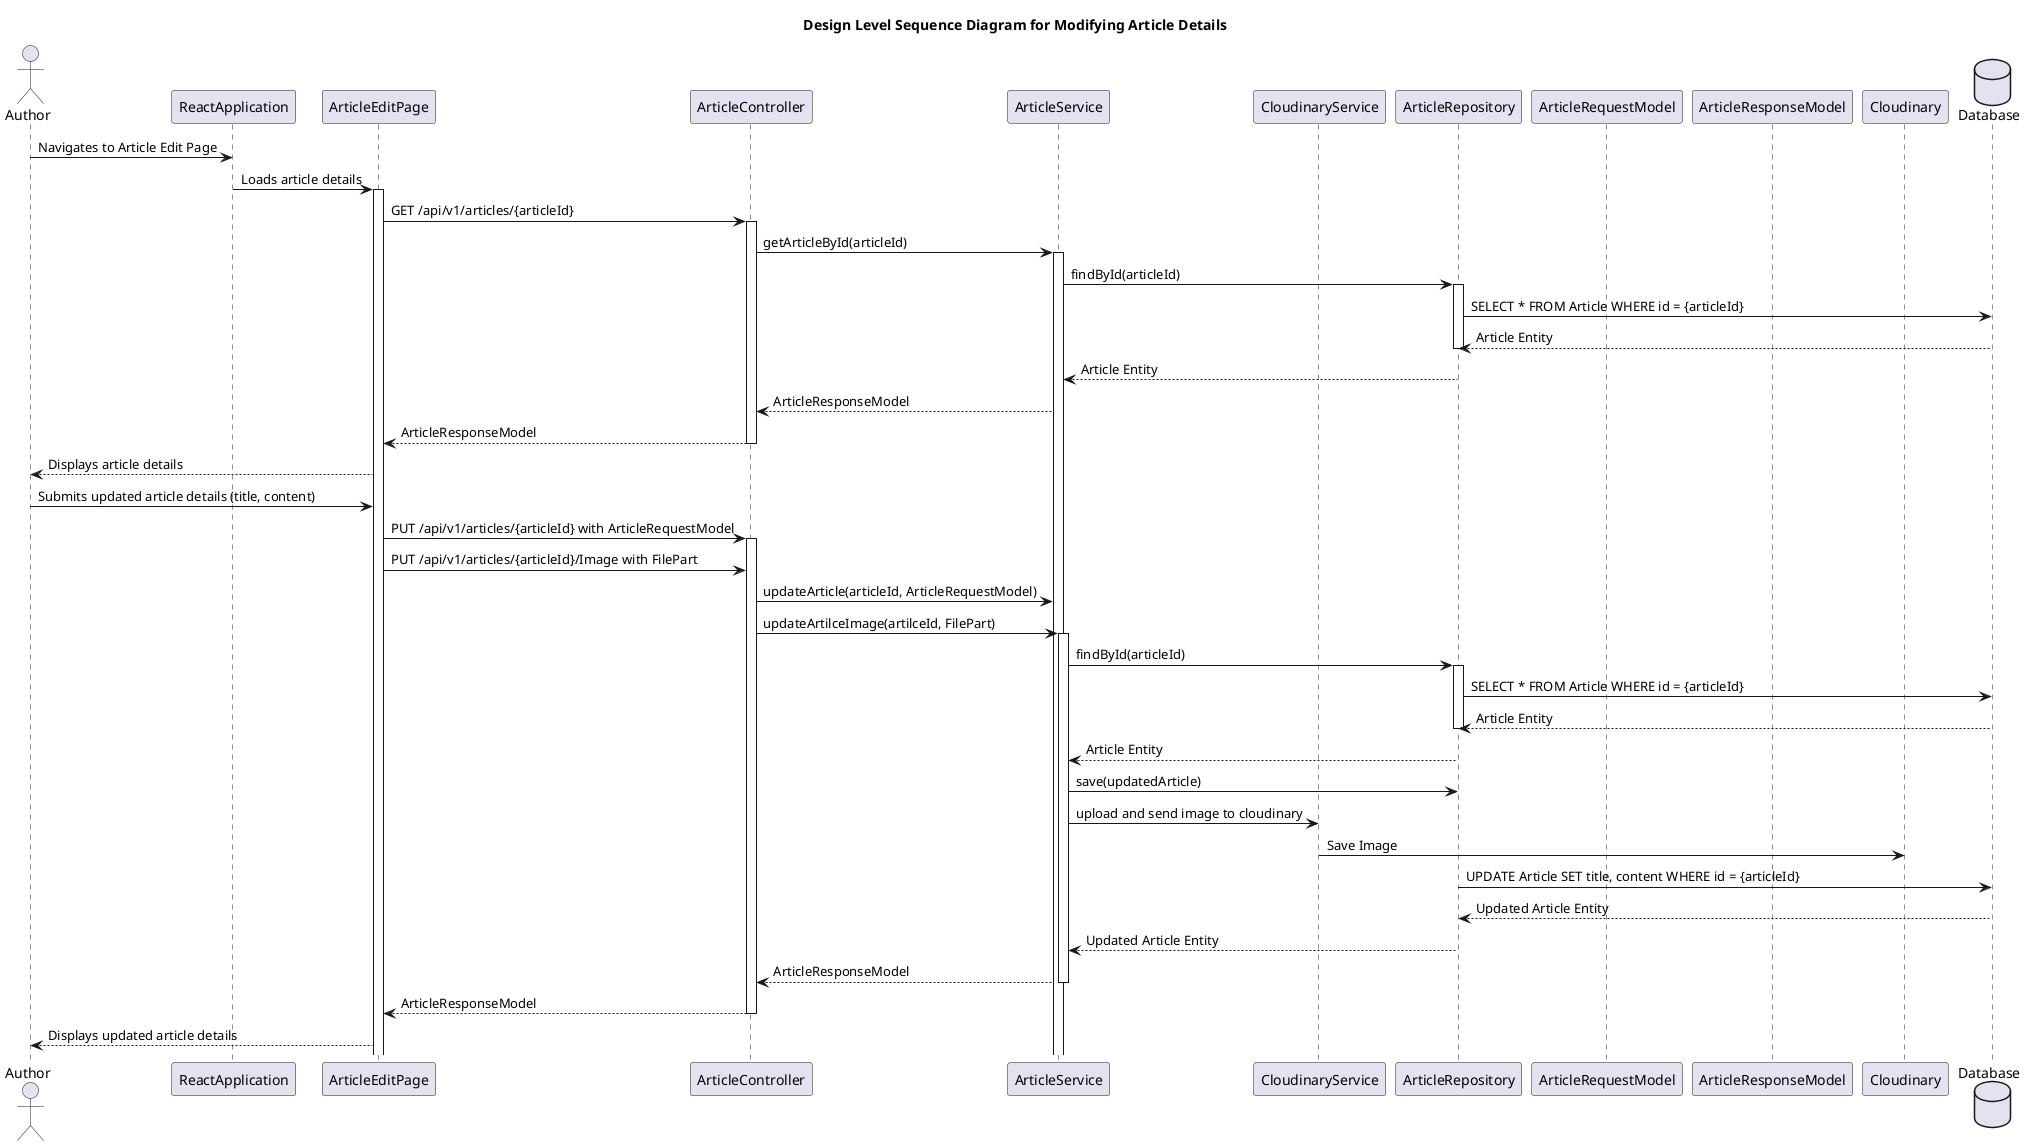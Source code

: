 @startuml
title Design Level Sequence Diagram for Modifying Article Details

actor Author
participant "ReactApplication" as RA
participant "ArticleEditPage" as EditPage
participant "ArticleController" as Controller
participant "ArticleService" as Service
participant "CloudinaryService" as CloudinaryService
participant "ArticleRepository" as Repository
participant "ArticleRequestModel" as RequestModel
participant "ArticleResponseModel" as ResponseModel
participant "Cloudinary" as Cloudinary
database "Database" as DB

Author -> RA : Navigates to Article Edit Page
RA -> EditPage : Loads article details
activate EditPage

EditPage -> Controller : GET /api/v1/articles/{articleId}
activate Controller
Controller -> Service : getArticleById(articleId)
activate Service
Service -> Repository : findById(articleId)
activate Repository
Repository -> DB : SELECT * FROM Article WHERE id = {articleId}
DB --> Repository : Article Entity
deactivate Repository
Repository --> Service : Article Entity
Service --> Controller : ArticleResponseModel
Controller --> EditPage : ArticleResponseModel
deactivate Controller

EditPage --> Author : Displays article details
Author -> EditPage : Submits updated article details (title, content)
EditPage -> Controller : PUT /api/v1/articles/{articleId} with ArticleRequestModel
activate Controller
EditPage -> Controller : PUT /api/v1/articles/{articleId}/Image with FilePart
Controller -> Service : updateArticle(articleId, ArticleRequestModel)
Controller -> Service : updateArtilceImage(artilceId, FilePart)
activate Service
Service -> Repository : findById(articleId)
activate Repository
Repository -> DB : SELECT * FROM Article WHERE id = {articleId}
DB --> Repository : Article Entity
deactivate Repository
Repository --> Service : Article Entity

Service -> Repository : save(updatedArticle)
Service -> CloudinaryService: upload and send image to cloudinary
CloudinaryService -> Cloudinary: Save Image
Repository -> DB : UPDATE Article SET title, content WHERE id = {articleId}
DB --> Repository : Updated Article Entity
Repository --> Service : Updated Article Entity
Service --> Controller : ArticleResponseModel
deactivate Service
Controller --> EditPage : ArticleResponseModel
deactivate Controller

EditPage --> Author : Displays updated article details

@enduml
